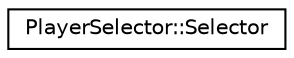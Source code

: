 digraph "Graphical Class Hierarchy"
{
 // LATEX_PDF_SIZE
  edge [fontname="Helvetica",fontsize="10",labelfontname="Helvetica",labelfontsize="10"];
  node [fontname="Helvetica",fontsize="10",shape=record];
  rankdir="LR";
  Node0 [label="PlayerSelector::Selector",height=0.2,width=0.4,color="black", fillcolor="white", style="filled",URL="$class_player_selector_1_1_selector.html",tooltip=" "];
}
